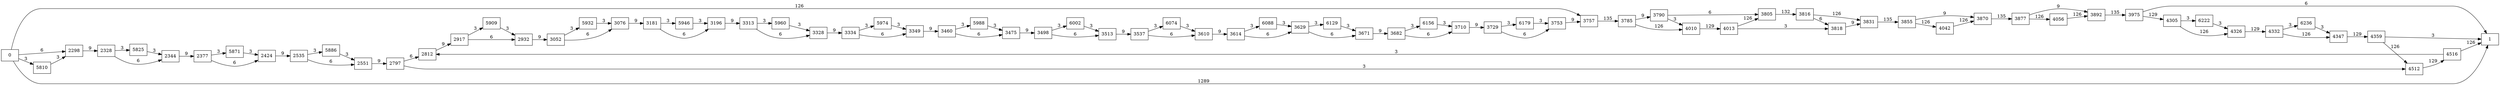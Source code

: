 digraph {
	graph [rankdir=LR]
	node [shape=rectangle]
	2298 -> 2328 [label=9]
	2328 -> 2344 [label=6]
	2328 -> 5825 [label=3]
	2344 -> 2377 [label=9]
	2377 -> 2424 [label=6]
	2377 -> 5871 [label=3]
	2424 -> 2535 [label=9]
	2535 -> 2551 [label=6]
	2535 -> 5886 [label=3]
	2551 -> 2797 [label=9]
	2797 -> 2812 [label=6]
	2797 -> 4512 [label=3]
	2812 -> 2917 [label=9]
	2917 -> 2932 [label=6]
	2917 -> 5909 [label=3]
	2932 -> 3052 [label=9]
	3052 -> 3076 [label=6]
	3052 -> 5932 [label=3]
	3076 -> 3181 [label=9]
	3181 -> 3196 [label=6]
	3181 -> 5946 [label=3]
	3196 -> 3313 [label=9]
	3313 -> 3328 [label=6]
	3313 -> 5960 [label=3]
	3328 -> 3334 [label=9]
	3334 -> 3349 [label=6]
	3334 -> 5974 [label=3]
	3349 -> 3460 [label=9]
	3460 -> 3475 [label=6]
	3460 -> 5988 [label=3]
	3475 -> 3498 [label=9]
	3498 -> 3513 [label=6]
	3498 -> 6002 [label=3]
	3513 -> 3537 [label=9]
	3537 -> 3610 [label=6]
	3537 -> 6074 [label=3]
	3610 -> 3614 [label=9]
	3614 -> 3629 [label=6]
	3614 -> 6088 [label=3]
	3629 -> 3671 [label=6]
	3629 -> 6129 [label=3]
	3671 -> 3682 [label=9]
	3682 -> 3710 [label=6]
	3682 -> 6156 [label=3]
	3710 -> 3729 [label=9]
	3729 -> 3753 [label=6]
	3729 -> 6179 [label=3]
	3753 -> 3757 [label=9]
	3757 -> 3785 [label=135]
	3785 -> 3790 [label=9]
	3785 -> 4010 [label=126]
	3790 -> 3805 [label=6]
	3790 -> 4010 [label=3]
	3805 -> 3816 [label=132]
	3816 -> 3818 [label=6]
	3816 -> 3831 [label=126]
	3818 -> 3831 [label=9]
	3831 -> 3855 [label=135]
	3855 -> 3870 [label=9]
	3855 -> 4042 [label=126]
	3870 -> 3877 [label=135]
	3877 -> 3892 [label=9]
	3877 -> 4056 [label=126]
	3892 -> 3975 [label=135]
	3975 -> 1 [label=6]
	3975 -> 4305 [label=129]
	4010 -> 4013 [label=129]
	4013 -> 3805 [label=126]
	4013 -> 3818 [label=3]
	4042 -> 3870 [label=126]
	4056 -> 3892 [label=126]
	4305 -> 4326 [label=126]
	4305 -> 6222 [label=3]
	4326 -> 4332 [label=129]
	4332 -> 4347 [label=126]
	4332 -> 6236 [label=3]
	4347 -> 4359 [label=129]
	4359 -> 1 [label=3]
	4359 -> 4512 [label=126]
	4512 -> 4516 [label=129]
	4516 -> 1 [label=126]
	4516 -> 2812 [label=3]
	5810 -> 2298 [label=3]
	5825 -> 2344 [label=3]
	5871 -> 2424 [label=3]
	5886 -> 2551 [label=3]
	5909 -> 2932 [label=3]
	5932 -> 3076 [label=3]
	5946 -> 3196 [label=3]
	5960 -> 3328 [label=3]
	5974 -> 3349 [label=3]
	5988 -> 3475 [label=3]
	6002 -> 3513 [label=3]
	6074 -> 3610 [label=3]
	6088 -> 3629 [label=3]
	6129 -> 3671 [label=3]
	6156 -> 3710 [label=3]
	6179 -> 3753 [label=3]
	6222 -> 4326 [label=3]
	6236 -> 4347 [label=3]
	0 -> 1 [label=1289]
	0 -> 2298 [label=6]
	0 -> 3757 [label=126]
	0 -> 5810 [label=3]
}
